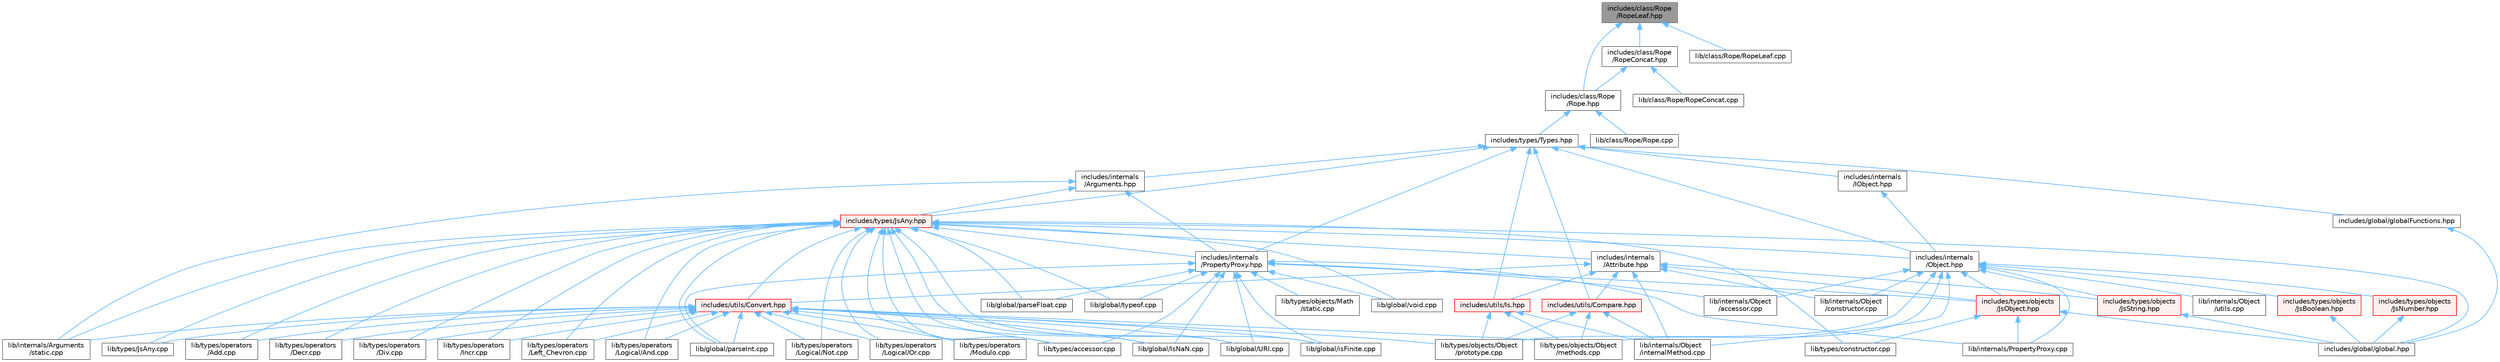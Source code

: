 digraph "includes/class/Rope/RopeLeaf.hpp"
{
 // LATEX_PDF_SIZE
  bgcolor="transparent";
  edge [fontname=Helvetica,fontsize=10,labelfontname=Helvetica,labelfontsize=10];
  node [fontname=Helvetica,fontsize=10,shape=box,height=0.2,width=0.4];
  Node1 [id="Node000001",label="includes/class/Rope\l/RopeLeaf.hpp",height=0.2,width=0.4,color="gray40", fillcolor="grey60", style="filled", fontcolor="black",tooltip=" "];
  Node1 -> Node2 [id="edge1_Node000001_Node000002",dir="back",color="steelblue1",style="solid",tooltip=" "];
  Node2 [id="Node000002",label="includes/class/Rope\l/Rope.hpp",height=0.2,width=0.4,color="grey40", fillcolor="white", style="filled",URL="$Rope_8hpp.html",tooltip=" "];
  Node2 -> Node3 [id="edge2_Node000002_Node000003",dir="back",color="steelblue1",style="solid",tooltip=" "];
  Node3 [id="Node000003",label="includes/types/Types.hpp",height=0.2,width=0.4,color="grey40", fillcolor="white", style="filled",URL="$Types_8hpp.html",tooltip=" "];
  Node3 -> Node4 [id="edge3_Node000003_Node000004",dir="back",color="steelblue1",style="solid",tooltip=" "];
  Node4 [id="Node000004",label="includes/global/globalFunctions.hpp",height=0.2,width=0.4,color="grey40", fillcolor="white", style="filled",URL="$globalFunctions_8hpp.html",tooltip=" "];
  Node4 -> Node5 [id="edge4_Node000004_Node000005",dir="back",color="steelblue1",style="solid",tooltip=" "];
  Node5 [id="Node000005",label="includes/global/global.hpp",height=0.2,width=0.4,color="grey40", fillcolor="white", style="filled",URL="$global_8hpp.html",tooltip=" "];
  Node3 -> Node6 [id="edge5_Node000003_Node000006",dir="back",color="steelblue1",style="solid",tooltip=" "];
  Node6 [id="Node000006",label="includes/internals\l/Arguments.hpp",height=0.2,width=0.4,color="grey40", fillcolor="white", style="filled",URL="$Arguments_8hpp.html",tooltip=" "];
  Node6 -> Node7 [id="edge6_Node000006_Node000007",dir="back",color="steelblue1",style="solid",tooltip=" "];
  Node7 [id="Node000007",label="includes/internals\l/PropertyProxy.hpp",height=0.2,width=0.4,color="grey40", fillcolor="white", style="filled",URL="$PropertyProxy_8hpp.html",tooltip=" "];
  Node7 -> Node8 [id="edge7_Node000007_Node000008",dir="back",color="steelblue1",style="solid",tooltip=" "];
  Node8 [id="Node000008",label="includes/types/objects\l/JsObject.hpp",height=0.2,width=0.4,color="red", fillcolor="#FFF0F0", style="filled",URL="$JsObject_8hpp.html",tooltip=" "];
  Node8 -> Node5 [id="edge8_Node000008_Node000005",dir="back",color="steelblue1",style="solid",tooltip=" "];
  Node8 -> Node23 [id="edge9_Node000008_Node000023",dir="back",color="steelblue1",style="solid",tooltip=" "];
  Node23 [id="Node000023",label="lib/internals/PropertyProxy.cpp",height=0.2,width=0.4,color="grey40", fillcolor="white", style="filled",URL="$PropertyProxy_8cpp.html",tooltip=" "];
  Node8 -> Node24 [id="edge10_Node000008_Node000024",dir="back",color="steelblue1",style="solid",tooltip=" "];
  Node24 [id="Node000024",label="lib/types/constructor.cpp",height=0.2,width=0.4,color="grey40", fillcolor="white", style="filled",URL="$types_2constructor_8cpp.html",tooltip=" "];
  Node7 -> Node30 [id="edge11_Node000007_Node000030",dir="back",color="steelblue1",style="solid",tooltip=" "];
  Node30 [id="Node000030",label="lib/global/IsNaN.cpp",height=0.2,width=0.4,color="grey40", fillcolor="white", style="filled",URL="$IsNaN_8cpp.html",tooltip=" "];
  Node7 -> Node31 [id="edge12_Node000007_Node000031",dir="back",color="steelblue1",style="solid",tooltip=" "];
  Node31 [id="Node000031",label="lib/global/URI.cpp",height=0.2,width=0.4,color="grey40", fillcolor="white", style="filled",URL="$URI_8cpp.html",tooltip=" "];
  Node7 -> Node32 [id="edge13_Node000007_Node000032",dir="back",color="steelblue1",style="solid",tooltip=" "];
  Node32 [id="Node000032",label="lib/global/isFinite.cpp",height=0.2,width=0.4,color="grey40", fillcolor="white", style="filled",URL="$isFinite_8cpp.html",tooltip=" "];
  Node7 -> Node33 [id="edge14_Node000007_Node000033",dir="back",color="steelblue1",style="solid",tooltip=" "];
  Node33 [id="Node000033",label="lib/global/parseFloat.cpp",height=0.2,width=0.4,color="grey40", fillcolor="white", style="filled",URL="$parseFloat_8cpp.html",tooltip=" "];
  Node7 -> Node34 [id="edge15_Node000007_Node000034",dir="back",color="steelblue1",style="solid",tooltip=" "];
  Node34 [id="Node000034",label="lib/global/parseInt.cpp",height=0.2,width=0.4,color="grey40", fillcolor="white", style="filled",URL="$parseInt_8cpp.html",tooltip=" "];
  Node7 -> Node35 [id="edge16_Node000007_Node000035",dir="back",color="steelblue1",style="solid",tooltip=" "];
  Node35 [id="Node000035",label="lib/global/typeof.cpp",height=0.2,width=0.4,color="grey40", fillcolor="white", style="filled",URL="$typeof_8cpp.html",tooltip=" "];
  Node7 -> Node36 [id="edge17_Node000007_Node000036",dir="back",color="steelblue1",style="solid",tooltip=" "];
  Node36 [id="Node000036",label="lib/global/void.cpp",height=0.2,width=0.4,color="grey40", fillcolor="white", style="filled",URL="$void_8cpp.html",tooltip=" "];
  Node7 -> Node37 [id="edge18_Node000007_Node000037",dir="back",color="steelblue1",style="solid",tooltip=" "];
  Node37 [id="Node000037",label="lib/internals/Object\l/accessor.cpp",height=0.2,width=0.4,color="grey40", fillcolor="white", style="filled",URL="$internals_2Object_2accessor_8cpp.html",tooltip=" "];
  Node7 -> Node23 [id="edge19_Node000007_Node000023",dir="back",color="steelblue1",style="solid",tooltip=" "];
  Node7 -> Node11 [id="edge20_Node000007_Node000011",dir="back",color="steelblue1",style="solid",tooltip=" "];
  Node11 [id="Node000011",label="lib/types/accessor.cpp",height=0.2,width=0.4,color="grey40", fillcolor="white", style="filled",URL="$types_2accessor_8cpp.html",tooltip=" "];
  Node7 -> Node38 [id="edge21_Node000007_Node000038",dir="back",color="steelblue1",style="solid",tooltip=" "];
  Node38 [id="Node000038",label="lib/types/objects/Math\l/static.cpp",height=0.2,width=0.4,color="grey40", fillcolor="white", style="filled",URL="$types_2objects_2Math_2static_8cpp.html",tooltip=" "];
  Node6 -> Node39 [id="edge22_Node000006_Node000039",dir="back",color="steelblue1",style="solid",tooltip=" "];
  Node39 [id="Node000039",label="includes/types/JsAny.hpp",height=0.2,width=0.4,color="red", fillcolor="#FFF0F0", style="filled",URL="$JsAny_8hpp.html",tooltip=" "];
  Node39 -> Node5 [id="edge23_Node000039_Node000005",dir="back",color="steelblue1",style="solid",tooltip=" "];
  Node39 -> Node40 [id="edge24_Node000039_Node000040",dir="back",color="steelblue1",style="solid",tooltip=" "];
  Node40 [id="Node000040",label="includes/internals\l/Attribute.hpp",height=0.2,width=0.4,color="grey40", fillcolor="white", style="filled",URL="$Attribute_8hpp.html",tooltip=" "];
  Node40 -> Node8 [id="edge25_Node000040_Node000008",dir="back",color="steelblue1",style="solid",tooltip=" "];
  Node40 -> Node41 [id="edge26_Node000040_Node000041",dir="back",color="steelblue1",style="solid",tooltip=" "];
  Node41 [id="Node000041",label="includes/types/objects\l/JsString.hpp",height=0.2,width=0.4,color="red", fillcolor="#FFF0F0", style="filled",URL="$JsString_8hpp.html",tooltip=" "];
  Node41 -> Node5 [id="edge27_Node000041_Node000005",dir="back",color="steelblue1",style="solid",tooltip=" "];
  Node40 -> Node44 [id="edge28_Node000040_Node000044",dir="back",color="steelblue1",style="solid",tooltip=" "];
  Node44 [id="Node000044",label="includes/utils/Compare.hpp",height=0.2,width=0.4,color="red", fillcolor="#FFF0F0", style="filled",URL="$Compare_8hpp.html",tooltip=" "];
  Node44 -> Node45 [id="edge29_Node000044_Node000045",dir="back",color="steelblue1",style="solid",tooltip=" "];
  Node45 [id="Node000045",label="lib/internals/Object\l/internalMethod.cpp",height=0.2,width=0.4,color="grey40", fillcolor="white", style="filled",URL="$internalMethod_8cpp.html",tooltip=" "];
  Node44 -> Node18 [id="edge30_Node000044_Node000018",dir="back",color="steelblue1",style="solid",tooltip=" "];
  Node18 [id="Node000018",label="lib/types/objects/Object\l/methods.cpp",height=0.2,width=0.4,color="grey40", fillcolor="white", style="filled",URL="$Object_2methods_8cpp.html",tooltip=" "];
  Node44 -> Node19 [id="edge31_Node000044_Node000019",dir="back",color="steelblue1",style="solid",tooltip=" "];
  Node19 [id="Node000019",label="lib/types/objects/Object\l/prototype.cpp",height=0.2,width=0.4,color="grey40", fillcolor="white", style="filled",URL="$Object_2prototype_8cpp.html",tooltip=" "];
  Node40 -> Node47 [id="edge32_Node000040_Node000047",dir="back",color="steelblue1",style="solid",tooltip=" "];
  Node47 [id="Node000047",label="includes/utils/Convert.hpp",height=0.2,width=0.4,color="red", fillcolor="#FFF0F0", style="filled",URL="$Convert_8hpp.html",tooltip=" "];
  Node47 -> Node30 [id="edge33_Node000047_Node000030",dir="back",color="steelblue1",style="solid",tooltip=" "];
  Node47 -> Node31 [id="edge34_Node000047_Node000031",dir="back",color="steelblue1",style="solid",tooltip=" "];
  Node47 -> Node32 [id="edge35_Node000047_Node000032",dir="back",color="steelblue1",style="solid",tooltip=" "];
  Node47 -> Node34 [id="edge36_Node000047_Node000034",dir="back",color="steelblue1",style="solid",tooltip=" "];
  Node47 -> Node10 [id="edge37_Node000047_Node000010",dir="back",color="steelblue1",style="solid",tooltip=" "];
  Node10 [id="Node000010",label="lib/internals/Arguments\l/static.cpp",height=0.2,width=0.4,color="grey40", fillcolor="white", style="filled",URL="$internals_2Arguments_2static_8cpp.html",tooltip=" "];
  Node47 -> Node49 [id="edge38_Node000047_Node000049",dir="back",color="steelblue1",style="solid",tooltip=" "];
  Node49 [id="Node000049",label="lib/types/JsAny.cpp",height=0.2,width=0.4,color="grey40", fillcolor="white", style="filled",URL="$JsAny_8cpp.html",tooltip=" "];
  Node47 -> Node11 [id="edge39_Node000047_Node000011",dir="back",color="steelblue1",style="solid",tooltip=" "];
  Node47 -> Node18 [id="edge40_Node000047_Node000018",dir="back",color="steelblue1",style="solid",tooltip=" "];
  Node47 -> Node19 [id="edge41_Node000047_Node000019",dir="back",color="steelblue1",style="solid",tooltip=" "];
  Node47 -> Node52 [id="edge42_Node000047_Node000052",dir="back",color="steelblue1",style="solid",tooltip=" "];
  Node52 [id="Node000052",label="lib/types/operators\l/Add.cpp",height=0.2,width=0.4,color="grey40", fillcolor="white", style="filled",URL="$Add_8cpp.html",tooltip=" "];
  Node47 -> Node53 [id="edge43_Node000047_Node000053",dir="back",color="steelblue1",style="solid",tooltip=" "];
  Node53 [id="Node000053",label="lib/types/operators\l/Decr.cpp",height=0.2,width=0.4,color="grey40", fillcolor="white", style="filled",URL="$Decr_8cpp.html",tooltip=" "];
  Node47 -> Node54 [id="edge44_Node000047_Node000054",dir="back",color="steelblue1",style="solid",tooltip=" "];
  Node54 [id="Node000054",label="lib/types/operators\l/Div.cpp",height=0.2,width=0.4,color="grey40", fillcolor="white", style="filled",URL="$Div_8cpp.html",tooltip=" "];
  Node47 -> Node55 [id="edge45_Node000047_Node000055",dir="back",color="steelblue1",style="solid",tooltip=" "];
  Node55 [id="Node000055",label="lib/types/operators\l/Incr.cpp",height=0.2,width=0.4,color="grey40", fillcolor="white", style="filled",URL="$Incr_8cpp.html",tooltip=" "];
  Node47 -> Node56 [id="edge46_Node000047_Node000056",dir="back",color="steelblue1",style="solid",tooltip=" "];
  Node56 [id="Node000056",label="lib/types/operators\l/Left_Chevron.cpp",height=0.2,width=0.4,color="grey40", fillcolor="white", style="filled",URL="$Left__Chevron_8cpp.html",tooltip=" "];
  Node47 -> Node57 [id="edge47_Node000047_Node000057",dir="back",color="steelblue1",style="solid",tooltip=" "];
  Node57 [id="Node000057",label="lib/types/operators\l/Logical/And.cpp",height=0.2,width=0.4,color="grey40", fillcolor="white", style="filled",URL="$Logical_2And_8cpp.html",tooltip=" "];
  Node47 -> Node58 [id="edge48_Node000047_Node000058",dir="back",color="steelblue1",style="solid",tooltip=" "];
  Node58 [id="Node000058",label="lib/types/operators\l/Logical/Not.cpp",height=0.2,width=0.4,color="grey40", fillcolor="white", style="filled",URL="$Logical_2Not_8cpp.html",tooltip=" "];
  Node47 -> Node59 [id="edge49_Node000047_Node000059",dir="back",color="steelblue1",style="solid",tooltip=" "];
  Node59 [id="Node000059",label="lib/types/operators\l/Logical/Or.cpp",height=0.2,width=0.4,color="grey40", fillcolor="white", style="filled",URL="$Logical_2Or_8cpp.html",tooltip=" "];
  Node47 -> Node60 [id="edge50_Node000047_Node000060",dir="back",color="steelblue1",style="solid",tooltip=" "];
  Node60 [id="Node000060",label="lib/types/operators\l/Modulo.cpp",height=0.2,width=0.4,color="grey40", fillcolor="white", style="filled",URL="$Modulo_8cpp.html",tooltip=" "];
  Node40 -> Node75 [id="edge51_Node000040_Node000075",dir="back",color="steelblue1",style="solid",tooltip=" "];
  Node75 [id="Node000075",label="includes/utils/Is.hpp",height=0.2,width=0.4,color="red", fillcolor="#FFF0F0", style="filled",URL="$Is_8hpp.html",tooltip=" "];
  Node75 -> Node45 [id="edge52_Node000075_Node000045",dir="back",color="steelblue1",style="solid",tooltip=" "];
  Node75 -> Node18 [id="edge53_Node000075_Node000018",dir="back",color="steelblue1",style="solid",tooltip=" "];
  Node75 -> Node19 [id="edge54_Node000075_Node000019",dir="back",color="steelblue1",style="solid",tooltip=" "];
  Node40 -> Node76 [id="edge55_Node000040_Node000076",dir="back",color="steelblue1",style="solid",tooltip=" "];
  Node76 [id="Node000076",label="lib/internals/Object\l/constructor.cpp",height=0.2,width=0.4,color="grey40", fillcolor="white", style="filled",URL="$internals_2Object_2constructor_8cpp.html",tooltip=" "];
  Node40 -> Node45 [id="edge56_Node000040_Node000045",dir="back",color="steelblue1",style="solid",tooltip=" "];
  Node39 -> Node77 [id="edge57_Node000039_Node000077",dir="back",color="steelblue1",style="solid",tooltip=" "];
  Node77 [id="Node000077",label="includes/internals\l/Object.hpp",height=0.2,width=0.4,color="grey40", fillcolor="white", style="filled",URL="$Object_8hpp.html",tooltip=" "];
  Node77 -> Node78 [id="edge58_Node000077_Node000078",dir="back",color="steelblue1",style="solid",tooltip=" "];
  Node78 [id="Node000078",label="includes/types/objects\l/JsBoolean.hpp",height=0.2,width=0.4,color="red", fillcolor="#FFF0F0", style="filled",URL="$JsBoolean_8hpp.html",tooltip=" "];
  Node78 -> Node5 [id="edge59_Node000078_Node000005",dir="back",color="steelblue1",style="solid",tooltip=" "];
  Node77 -> Node79 [id="edge60_Node000077_Node000079",dir="back",color="steelblue1",style="solid",tooltip=" "];
  Node79 [id="Node000079",label="includes/types/objects\l/JsNumber.hpp",height=0.2,width=0.4,color="red", fillcolor="#FFF0F0", style="filled",URL="$JsNumber_8hpp.html",tooltip=" "];
  Node79 -> Node5 [id="edge61_Node000079_Node000005",dir="back",color="steelblue1",style="solid",tooltip=" "];
  Node77 -> Node8 [id="edge62_Node000077_Node000008",dir="back",color="steelblue1",style="solid",tooltip=" "];
  Node77 -> Node41 [id="edge63_Node000077_Node000041",dir="back",color="steelblue1",style="solid",tooltip=" "];
  Node77 -> Node37 [id="edge64_Node000077_Node000037",dir="back",color="steelblue1",style="solid",tooltip=" "];
  Node77 -> Node76 [id="edge65_Node000077_Node000076",dir="back",color="steelblue1",style="solid",tooltip=" "];
  Node77 -> Node45 [id="edge66_Node000077_Node000045",dir="back",color="steelblue1",style="solid",tooltip=" "];
  Node77 -> Node80 [id="edge67_Node000077_Node000080",dir="back",color="steelblue1",style="solid",tooltip=" "];
  Node80 [id="Node000080",label="lib/internals/Object\l/utils.cpp",height=0.2,width=0.4,color="grey40", fillcolor="white", style="filled",URL="$utils_8cpp.html",tooltip=" "];
  Node77 -> Node23 [id="edge68_Node000077_Node000023",dir="back",color="steelblue1",style="solid",tooltip=" "];
  Node77 -> Node18 [id="edge69_Node000077_Node000018",dir="back",color="steelblue1",style="solid",tooltip=" "];
  Node77 -> Node19 [id="edge70_Node000077_Node000019",dir="back",color="steelblue1",style="solid",tooltip=" "];
  Node39 -> Node7 [id="edge71_Node000039_Node000007",dir="back",color="steelblue1",style="solid",tooltip=" "];
  Node39 -> Node47 [id="edge72_Node000039_Node000047",dir="back",color="steelblue1",style="solid",tooltip=" "];
  Node39 -> Node30 [id="edge73_Node000039_Node000030",dir="back",color="steelblue1",style="solid",tooltip=" "];
  Node39 -> Node31 [id="edge74_Node000039_Node000031",dir="back",color="steelblue1",style="solid",tooltip=" "];
  Node39 -> Node32 [id="edge75_Node000039_Node000032",dir="back",color="steelblue1",style="solid",tooltip=" "];
  Node39 -> Node33 [id="edge76_Node000039_Node000033",dir="back",color="steelblue1",style="solid",tooltip=" "];
  Node39 -> Node34 [id="edge77_Node000039_Node000034",dir="back",color="steelblue1",style="solid",tooltip=" "];
  Node39 -> Node35 [id="edge78_Node000039_Node000035",dir="back",color="steelblue1",style="solid",tooltip=" "];
  Node39 -> Node36 [id="edge79_Node000039_Node000036",dir="back",color="steelblue1",style="solid",tooltip=" "];
  Node39 -> Node10 [id="edge80_Node000039_Node000010",dir="back",color="steelblue1",style="solid",tooltip=" "];
  Node39 -> Node49 [id="edge81_Node000039_Node000049",dir="back",color="steelblue1",style="solid",tooltip=" "];
  Node39 -> Node11 [id="edge82_Node000039_Node000011",dir="back",color="steelblue1",style="solid",tooltip=" "];
  Node39 -> Node24 [id="edge83_Node000039_Node000024",dir="back",color="steelblue1",style="solid",tooltip=" "];
  Node39 -> Node52 [id="edge84_Node000039_Node000052",dir="back",color="steelblue1",style="solid",tooltip=" "];
  Node39 -> Node53 [id="edge85_Node000039_Node000053",dir="back",color="steelblue1",style="solid",tooltip=" "];
  Node39 -> Node54 [id="edge86_Node000039_Node000054",dir="back",color="steelblue1",style="solid",tooltip=" "];
  Node39 -> Node55 [id="edge87_Node000039_Node000055",dir="back",color="steelblue1",style="solid",tooltip=" "];
  Node39 -> Node56 [id="edge88_Node000039_Node000056",dir="back",color="steelblue1",style="solid",tooltip=" "];
  Node39 -> Node57 [id="edge89_Node000039_Node000057",dir="back",color="steelblue1",style="solid",tooltip=" "];
  Node39 -> Node58 [id="edge90_Node000039_Node000058",dir="back",color="steelblue1",style="solid",tooltip=" "];
  Node39 -> Node59 [id="edge91_Node000039_Node000059",dir="back",color="steelblue1",style="solid",tooltip=" "];
  Node39 -> Node60 [id="edge92_Node000039_Node000060",dir="back",color="steelblue1",style="solid",tooltip=" "];
  Node6 -> Node10 [id="edge93_Node000006_Node000010",dir="back",color="steelblue1",style="solid",tooltip=" "];
  Node3 -> Node85 [id="edge94_Node000003_Node000085",dir="back",color="steelblue1",style="solid",tooltip=" "];
  Node85 [id="Node000085",label="includes/internals\l/IObject.hpp",height=0.2,width=0.4,color="grey40", fillcolor="white", style="filled",URL="$IObject_8hpp.html",tooltip=" "];
  Node85 -> Node77 [id="edge95_Node000085_Node000077",dir="back",color="steelblue1",style="solid",tooltip=" "];
  Node3 -> Node77 [id="edge96_Node000003_Node000077",dir="back",color="steelblue1",style="solid",tooltip=" "];
  Node3 -> Node7 [id="edge97_Node000003_Node000007",dir="back",color="steelblue1",style="solid",tooltip=" "];
  Node3 -> Node39 [id="edge98_Node000003_Node000039",dir="back",color="steelblue1",style="solid",tooltip=" "];
  Node3 -> Node44 [id="edge99_Node000003_Node000044",dir="back",color="steelblue1",style="solid",tooltip=" "];
  Node3 -> Node75 [id="edge100_Node000003_Node000075",dir="back",color="steelblue1",style="solid",tooltip=" "];
  Node2 -> Node86 [id="edge101_Node000002_Node000086",dir="back",color="steelblue1",style="solid",tooltip=" "];
  Node86 [id="Node000086",label="lib/class/Rope/Rope.cpp",height=0.2,width=0.4,color="grey40", fillcolor="white", style="filled",URL="$Rope_8cpp.html",tooltip=" "];
  Node1 -> Node87 [id="edge102_Node000001_Node000087",dir="back",color="steelblue1",style="solid",tooltip=" "];
  Node87 [id="Node000087",label="includes/class/Rope\l/RopeConcat.hpp",height=0.2,width=0.4,color="grey40", fillcolor="white", style="filled",URL="$RopeConcat_8hpp.html",tooltip=" "];
  Node87 -> Node2 [id="edge103_Node000087_Node000002",dir="back",color="steelblue1",style="solid",tooltip=" "];
  Node87 -> Node88 [id="edge104_Node000087_Node000088",dir="back",color="steelblue1",style="solid",tooltip=" "];
  Node88 [id="Node000088",label="lib/class/Rope/RopeConcat.cpp",height=0.2,width=0.4,color="grey40", fillcolor="white", style="filled",URL="$RopeConcat_8cpp.html",tooltip=" "];
  Node1 -> Node89 [id="edge105_Node000001_Node000089",dir="back",color="steelblue1",style="solid",tooltip=" "];
  Node89 [id="Node000089",label="lib/class/Rope/RopeLeaf.cpp",height=0.2,width=0.4,color="grey40", fillcolor="white", style="filled",URL="$RopeLeaf_8cpp.html",tooltip=" "];
}

